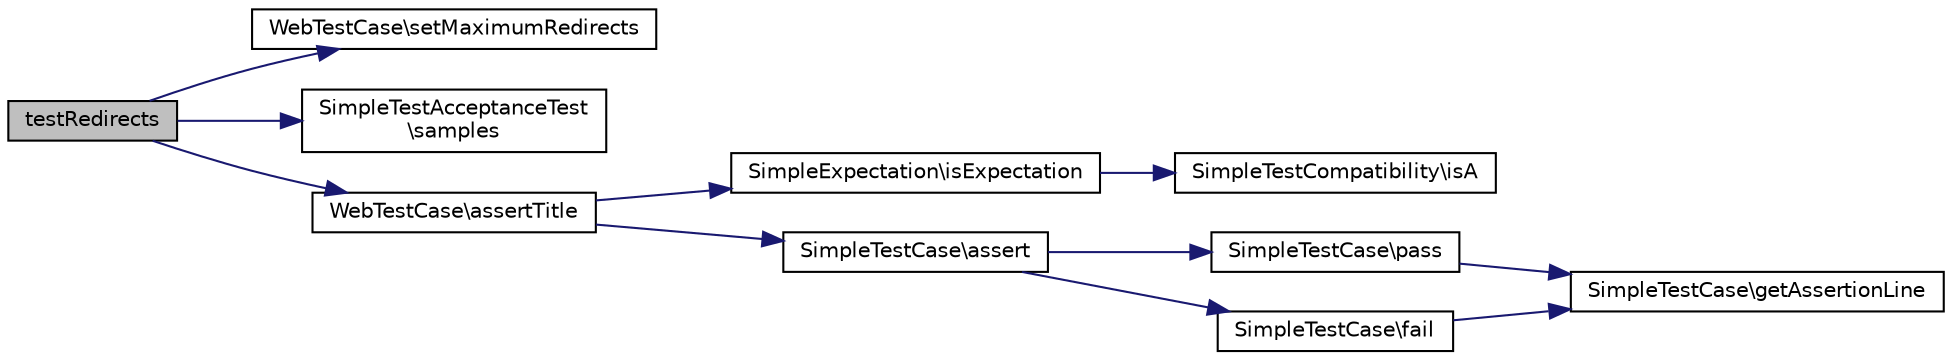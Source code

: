 digraph "testRedirects"
{
  edge [fontname="Helvetica",fontsize="10",labelfontname="Helvetica",labelfontsize="10"];
  node [fontname="Helvetica",fontsize="10",shape=record];
  rankdir="LR";
  Node1 [label="testRedirects",height=0.2,width=0.4,color="black", fillcolor="grey75", style="filled" fontcolor="black"];
  Node1 -> Node2 [color="midnightblue",fontsize="10",style="solid",fontname="Helvetica"];
  Node2 [label="WebTestCase\\setMaximumRedirects",height=0.2,width=0.4,color="black", fillcolor="white", style="filled",URL="$class_web_test_case.html#a6b966522acf2cec24b77ece14b9201b9"];
  Node1 -> Node3 [color="midnightblue",fontsize="10",style="solid",fontname="Helvetica"];
  Node3 [label="SimpleTestAcceptanceTest\l\\samples",height=0.2,width=0.4,color="black", fillcolor="white", style="filled",URL="$class_simple_test_acceptance_test.html#a604600d230bc5151ced41b3fa7291aff"];
  Node1 -> Node4 [color="midnightblue",fontsize="10",style="solid",fontname="Helvetica"];
  Node4 [label="WebTestCase\\assertTitle",height=0.2,width=0.4,color="black", fillcolor="white", style="filled",URL="$class_web_test_case.html#a4e9e97c74d4b5c1fad158a0a4688dad2"];
  Node4 -> Node5 [color="midnightblue",fontsize="10",style="solid",fontname="Helvetica"];
  Node5 [label="SimpleExpectation\\isExpectation",height=0.2,width=0.4,color="black", fillcolor="white", style="filled",URL="$class_simple_expectation.html#a1d5c795d731ea1d131960009116ef87e"];
  Node5 -> Node6 [color="midnightblue",fontsize="10",style="solid",fontname="Helvetica"];
  Node6 [label="SimpleTestCompatibility\\isA",height=0.2,width=0.4,color="black", fillcolor="white", style="filled",URL="$class_simple_test_compatibility.html#a89339a52a329ae34fbb05260963b066b"];
  Node4 -> Node7 [color="midnightblue",fontsize="10",style="solid",fontname="Helvetica"];
  Node7 [label="SimpleTestCase\\assert",height=0.2,width=0.4,color="black", fillcolor="white", style="filled",URL="$class_simple_test_case.html#a9be3866087958c52771a4eb0921a80f8"];
  Node7 -> Node8 [color="midnightblue",fontsize="10",style="solid",fontname="Helvetica"];
  Node8 [label="SimpleTestCase\\pass",height=0.2,width=0.4,color="black", fillcolor="white", style="filled",URL="$class_simple_test_case.html#a413ec6a28c017c7f5c08af552930a023"];
  Node8 -> Node9 [color="midnightblue",fontsize="10",style="solid",fontname="Helvetica"];
  Node9 [label="SimpleTestCase\\getAssertionLine",height=0.2,width=0.4,color="black", fillcolor="white", style="filled",URL="$class_simple_test_case.html#a4389a897171547fc4545f56a75bf0c9f"];
  Node7 -> Node10 [color="midnightblue",fontsize="10",style="solid",fontname="Helvetica"];
  Node10 [label="SimpleTestCase\\fail",height=0.2,width=0.4,color="black", fillcolor="white", style="filled",URL="$class_simple_test_case.html#a74070e976d1372da2111be1c059c6ce3"];
  Node10 -> Node9 [color="midnightblue",fontsize="10",style="solid",fontname="Helvetica"];
}
